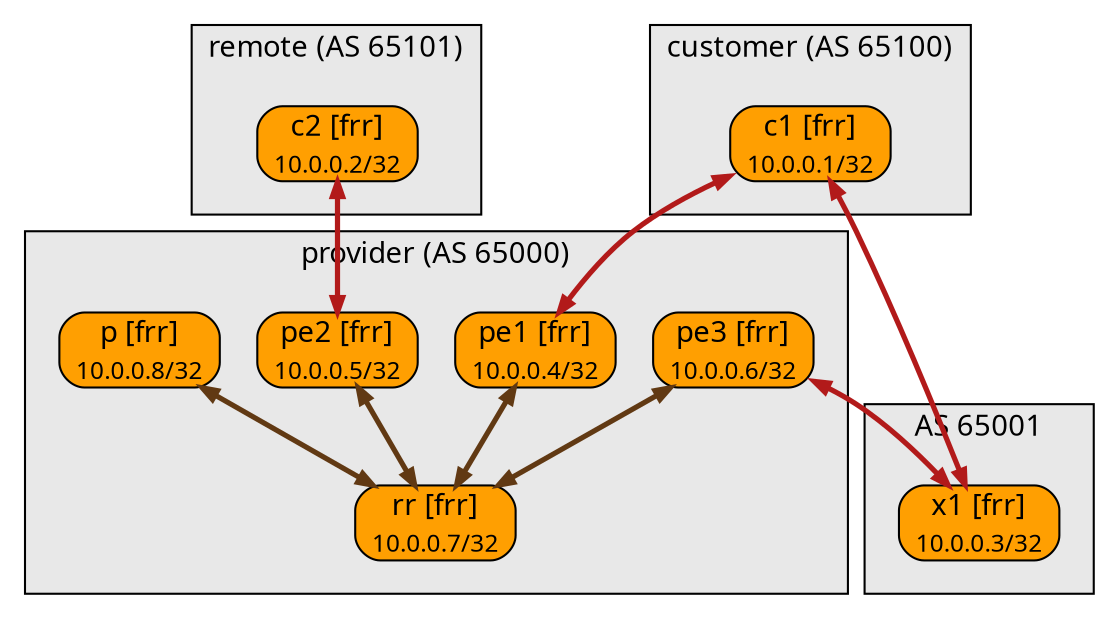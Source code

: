 graph {
  bgcolor="transparent"
  node [shape=box, style="rounded,filled" fontname=Verdana]
  edge [fontname=Verdana labelfontsize=10 labeldistance=1.5]
  subgraph cluster_65100 {
    bgcolor="#e8e8e8"
    fontname=Verdana
    margin=16
    label="customer (AS 65100)"
    c1 [
      label=<c1 [frr]<br /><sub>10.0.0.1/32</sub>>
      fillcolor="#ff9f01"
    ]
  }
  subgraph cluster_65101 {
    bgcolor="#e8e8e8"
    fontname=Verdana
    margin=16
    label="remote (AS 65101)"
    c2 [
      label=<c2 [frr]<br /><sub>10.0.0.2/32</sub>>
      fillcolor="#ff9f01"
    ]
  }
  subgraph cluster_65001 {
    bgcolor="#e8e8e8"
    fontname=Verdana
    margin=16
    label="AS 65001"
    x1 [
      label=<x1 [frr]<br /><sub>10.0.0.3/32</sub>>
      fillcolor="#ff9f01"
    ]
  }
  subgraph cluster_65000 {
    bgcolor="#e8e8e8"
    fontname=Verdana
    margin=16
    label="provider (AS 65000)"
    pe1 [
      label=<pe1 [frr]<br /><sub>10.0.0.4/32</sub>>
      fillcolor="#ff9f01"
    ]
    pe2 [
      label=<pe2 [frr]<br /><sub>10.0.0.5/32</sub>>
      fillcolor="#ff9f01"
    ]
    pe3 [
      label=<pe3 [frr]<br /><sub>10.0.0.6/32</sub>>
      fillcolor="#ff9f01"
    ]
    rr [
      label=<rr [frr]<br /><sub>10.0.0.7/32</sub>>
      fillcolor="#ff9f01"
    ]
    p [
      label=<p [frr]<br /><sub>10.0.0.8/32</sub>>
      fillcolor="#ff9f01"
    ]
  }
  c1 -- pe1  [
    color="#b21a1a"
    penwidth=2.5 arrowsize=0.7 dir=both
  ]
  c1 -- x1  [
    color="#b21a1a"
    penwidth=2.5 arrowsize=0.7 dir=both
  ]
  c2 -- pe2  [
    color="#b21a1a"
    penwidth=2.5 arrowsize=0.7 dir=both
  ]
  pe1 -- rr  [
    color="#613913"
    penwidth=2.5 arrowsize=0.7 dir=both
  ]
  pe2 -- rr  [
    color="#613913"
    penwidth=2.5 arrowsize=0.7 dir=both
  ]
  pe3 -- rr  [
    color="#613913"
    penwidth=2.5 arrowsize=0.7 dir=both
  ]
  pe3 -- x1  [
    color="#b21a1a"
    penwidth=2.5 arrowsize=0.7 dir=both
  ]
  p -- rr  [
    color="#613913"
    penwidth=2.5 arrowsize=0.7 dir=both
  ]
}
